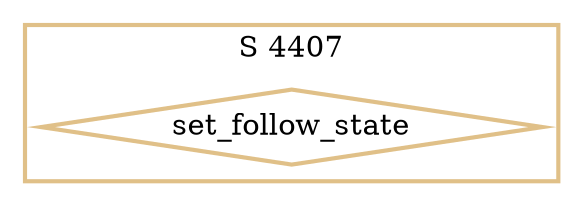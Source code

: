 digraph G {
  ratio=0.500000;
  "UV set_follow_state (4407)" [shape=diamond, label="set_follow_state",
                                color="#E0C088", style=bold];
  
  subgraph cluster_4407 { label="S 4407";
    color="#E0C088";
    style=bold;
    "UV set_follow_state (4407)"; };
  
  
  }